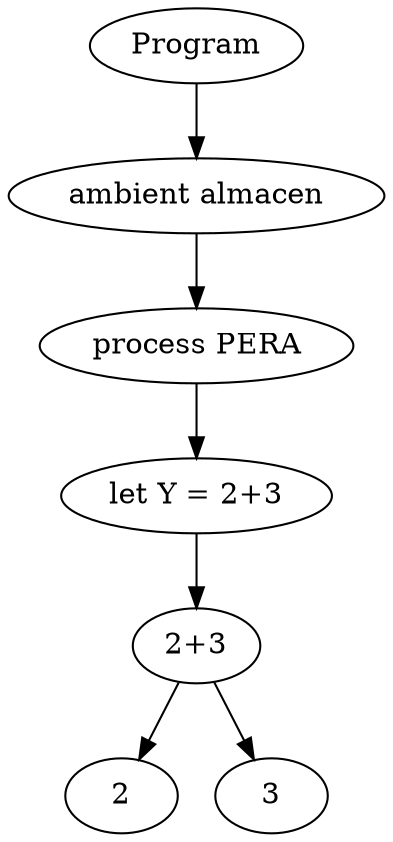 digraph G {
  node0 [label="Program"];
  node1 [label="ambient almacen"];
  node2 [label="process PERA"];
  node3 [label="let Y = 2+3"];
  node4 [label="2+3"];
  node5 [label="2"];
  node6 [label="3"];
  node0 -> node1;
  node1 -> node2;
  node2 -> node3;
  node3 -> node4;
  node4 -> node5;
  node4 -> node6;
}
